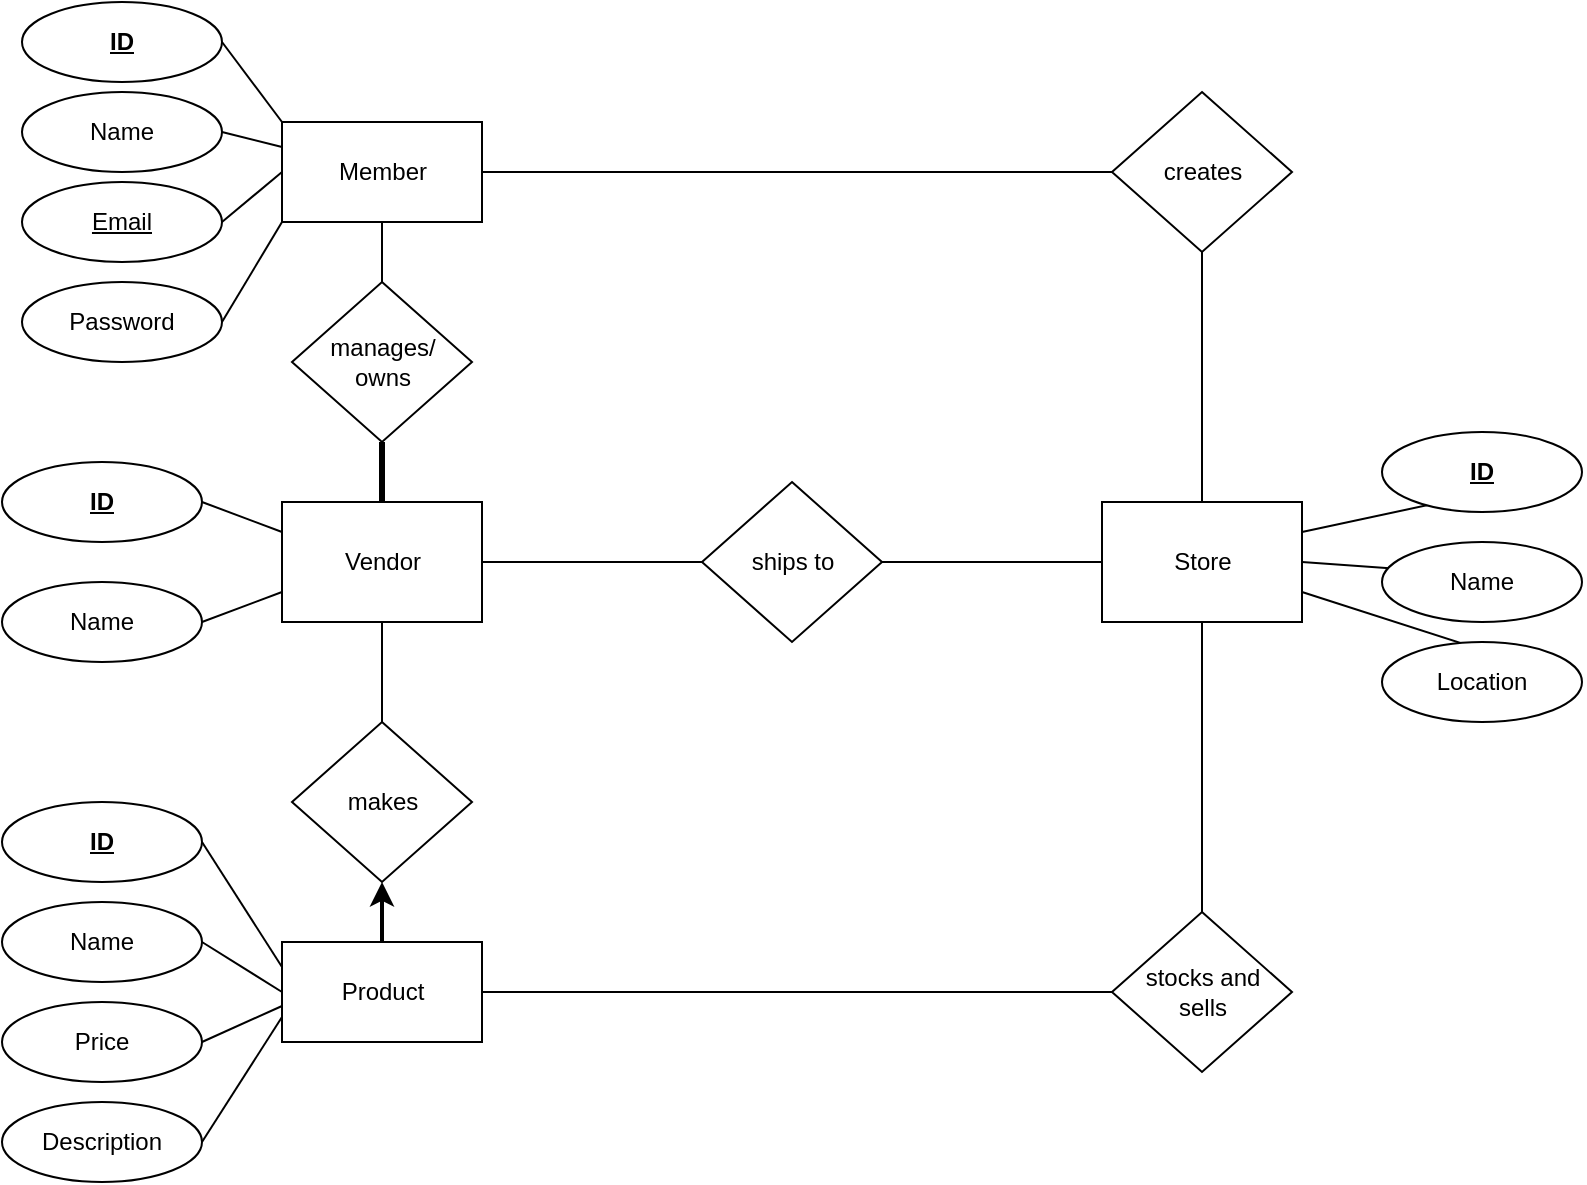 <mxfile version="20.8.23" type="device"><diagram id="R2lEEEUBdFMjLlhIrx00" name="Page-1"><mxGraphModel dx="1434" dy="1888" grid="1" gridSize="10" guides="1" tooltips="1" connect="1" arrows="1" fold="1" page="1" pageScale="1" pageWidth="850" pageHeight="1100" math="0" shadow="0" extFonts="Permanent Marker^https://fonts.googleapis.com/css?family=Permanent+Marker"><root><mxCell id="0"/><mxCell id="1" parent="0"/><mxCell id="DI8OGyWFJilG1jeVDzvD-33" style="edgeStyle=none;rounded=0;orthogonalLoop=1;jettySize=auto;html=1;exitX=0;exitY=0;exitDx=0;exitDy=0;entryX=1;entryY=0.5;entryDx=0;entryDy=0;startArrow=none;startFill=0;endArrow=none;endFill=0;" parent="1" source="DI8OGyWFJilG1jeVDzvD-25" target="DI8OGyWFJilG1jeVDzvD-26" edge="1"><mxGeometry relative="1" as="geometry"/></mxCell><mxCell id="DI8OGyWFJilG1jeVDzvD-35" style="edgeStyle=none;rounded=0;orthogonalLoop=1;jettySize=auto;html=1;exitX=0;exitY=0.25;exitDx=0;exitDy=0;entryX=1;entryY=0.5;entryDx=0;entryDy=0;startArrow=none;startFill=0;endArrow=none;endFill=0;" parent="1" source="DI8OGyWFJilG1jeVDzvD-25" target="DI8OGyWFJilG1jeVDzvD-34" edge="1"><mxGeometry relative="1" as="geometry"/></mxCell><mxCell id="DI8OGyWFJilG1jeVDzvD-43" style="edgeStyle=none;rounded=0;orthogonalLoop=1;jettySize=auto;html=1;exitX=0.5;exitY=1;exitDx=0;exitDy=0;entryX=0.5;entryY=0;entryDx=0;entryDy=0;startArrow=none;startFill=0;endArrow=none;endFill=0;" parent="1" source="DI8OGyWFJilG1jeVDzvD-25" target="DI8OGyWFJilG1jeVDzvD-41" edge="1"><mxGeometry relative="1" as="geometry"/></mxCell><mxCell id="DI8OGyWFJilG1jeVDzvD-77" style="edgeStyle=none;rounded=0;comic=0;jumpSize=6;orthogonalLoop=1;jettySize=auto;html=1;exitX=1;exitY=0.5;exitDx=0;exitDy=0;entryX=0;entryY=0.5;entryDx=0;entryDy=0;shadow=0;startArrow=none;startFill=0;endArrow=none;endFill=0;strokeColor=#000000;strokeWidth=1;fontSize=12;" parent="1" source="DI8OGyWFJilG1jeVDzvD-25" target="DI8OGyWFJilG1jeVDzvD-75" edge="1"><mxGeometry relative="1" as="geometry"/></mxCell><mxCell id="DI8OGyWFJilG1jeVDzvD-25" value="Member" style="html=1;dashed=0;whitespace=wrap;" parent="1" vertex="1"><mxGeometry x="240" y="50" width="100" height="50" as="geometry"/></mxCell><mxCell id="DI8OGyWFJilG1jeVDzvD-26" value="ID" style="ellipse;whiteSpace=wrap;html=1;align=center;fontStyle=5" parent="1" vertex="1"><mxGeometry x="110" y="-10" width="100" height="40" as="geometry"/></mxCell><mxCell id="DI8OGyWFJilG1jeVDzvD-34" value="Name" style="ellipse;whiteSpace=wrap;html=1;align=center;fontStyle=0" parent="1" vertex="1"><mxGeometry x="110" y="35" width="100" height="40" as="geometry"/></mxCell><mxCell id="DI8OGyWFJilG1jeVDzvD-38" style="edgeStyle=none;rounded=0;orthogonalLoop=1;jettySize=auto;html=1;exitX=0;exitY=0.25;exitDx=0;exitDy=0;entryX=1;entryY=0.5;entryDx=0;entryDy=0;startArrow=none;startFill=0;endArrow=none;endFill=0;" parent="1" source="DI8OGyWFJilG1jeVDzvD-36" target="DI8OGyWFJilG1jeVDzvD-37" edge="1"><mxGeometry relative="1" as="geometry"/></mxCell><mxCell id="DI8OGyWFJilG1jeVDzvD-40" style="edgeStyle=none;rounded=0;orthogonalLoop=1;jettySize=auto;html=1;exitX=0;exitY=0.75;exitDx=0;exitDy=0;entryX=1;entryY=0.5;entryDx=0;entryDy=0;startArrow=none;startFill=0;endArrow=none;endFill=0;" parent="1" source="DI8OGyWFJilG1jeVDzvD-36" target="DI8OGyWFJilG1jeVDzvD-39" edge="1"><mxGeometry relative="1" as="geometry"/></mxCell><mxCell id="DI8OGyWFJilG1jeVDzvD-44" style="edgeStyle=none;orthogonalLoop=1;jettySize=auto;html=1;exitX=0.5;exitY=0;exitDx=0;exitDy=0;entryX=0.5;entryY=1;entryDx=0;entryDy=0;startArrow=none;startFill=0;endArrow=none;endFill=0;strokeColor=#000000;rounded=0;shadow=0;comic=0;jumpSize=6;strokeWidth=3;" parent="1" source="DI8OGyWFJilG1jeVDzvD-36" target="DI8OGyWFJilG1jeVDzvD-41" edge="1"><mxGeometry relative="1" as="geometry"/></mxCell><mxCell id="DI8OGyWFJilG1jeVDzvD-60" style="edgeStyle=none;rounded=0;comic=0;jumpSize=6;orthogonalLoop=1;jettySize=auto;html=1;exitX=0.5;exitY=1;exitDx=0;exitDy=0;entryX=0.5;entryY=0;entryDx=0;entryDy=0;shadow=0;startArrow=none;startFill=0;endArrow=none;endFill=0;strokeColor=#000000;strokeWidth=1;fontSize=12;" parent="1" source="DI8OGyWFJilG1jeVDzvD-36" target="DI8OGyWFJilG1jeVDzvD-59" edge="1"><mxGeometry relative="1" as="geometry"/></mxCell><mxCell id="DI8OGyWFJilG1jeVDzvD-36" value="Vendor" style="html=1;dashed=0;whitespace=wrap;" parent="1" vertex="1"><mxGeometry x="240" y="240" width="100" height="60" as="geometry"/></mxCell><mxCell id="DI8OGyWFJilG1jeVDzvD-37" value="ID" style="ellipse;whiteSpace=wrap;html=1;align=center;fontStyle=5" parent="1" vertex="1"><mxGeometry x="100" y="220" width="100" height="40" as="geometry"/></mxCell><mxCell id="DI8OGyWFJilG1jeVDzvD-39" value="Name" style="ellipse;whiteSpace=wrap;html=1;align=center;fontStyle=0" parent="1" vertex="1"><mxGeometry x="100" y="280" width="100" height="40" as="geometry"/></mxCell><mxCell id="DI8OGyWFJilG1jeVDzvD-41" value="manages/&lt;br&gt;owns" style="shape=rhombus;html=1;dashed=0;whitespace=wrap;perimeter=rhombusPerimeter;aspect=fixed;" parent="1" vertex="1"><mxGeometry x="245" y="130" width="90" height="80" as="geometry"/></mxCell><mxCell id="DI8OGyWFJilG1jeVDzvD-50" style="edgeStyle=none;rounded=0;comic=0;jumpSize=6;orthogonalLoop=1;jettySize=auto;html=1;exitX=0;exitY=0.25;exitDx=0;exitDy=0;entryX=1;entryY=0.5;entryDx=0;entryDy=0;shadow=0;startArrow=none;startFill=0;endArrow=none;endFill=0;strokeColor=#000000;strokeWidth=1;fontSize=12;" parent="1" source="DI8OGyWFJilG1jeVDzvD-48" target="DI8OGyWFJilG1jeVDzvD-49" edge="1"><mxGeometry relative="1" as="geometry"/></mxCell><mxCell id="DI8OGyWFJilG1jeVDzvD-52" style="edgeStyle=none;rounded=0;comic=0;jumpSize=6;orthogonalLoop=1;jettySize=auto;html=1;entryX=1;entryY=0.5;entryDx=0;entryDy=0;shadow=0;startArrow=none;startFill=0;endArrow=none;endFill=0;strokeColor=#000000;strokeWidth=1;fontSize=12;" parent="1" target="DI8OGyWFJilG1jeVDzvD-51" edge="1"><mxGeometry relative="1" as="geometry"><mxPoint x="240" y="485" as="sourcePoint"/></mxGeometry></mxCell><mxCell id="DI8OGyWFJilG1jeVDzvD-55" style="edgeStyle=none;rounded=0;comic=0;jumpSize=6;orthogonalLoop=1;jettySize=auto;html=1;exitX=0;exitY=0.64;exitDx=0;exitDy=0;entryX=1;entryY=0.5;entryDx=0;entryDy=0;shadow=0;startArrow=none;startFill=0;endArrow=none;endFill=0;strokeColor=#000000;strokeWidth=1;fontSize=12;exitPerimeter=0;" parent="1" source="DI8OGyWFJilG1jeVDzvD-48" target="DI8OGyWFJilG1jeVDzvD-53" edge="1"><mxGeometry relative="1" as="geometry"/></mxCell><mxCell id="DI8OGyWFJilG1jeVDzvD-58" style="edgeStyle=none;rounded=0;comic=0;jumpSize=6;orthogonalLoop=1;jettySize=auto;html=1;exitX=0;exitY=0.75;exitDx=0;exitDy=0;entryX=1;entryY=0.5;entryDx=0;entryDy=0;shadow=0;startArrow=none;startFill=0;endArrow=none;endFill=0;strokeColor=#000000;strokeWidth=1;fontSize=12;" parent="1" source="DI8OGyWFJilG1jeVDzvD-48" target="DI8OGyWFJilG1jeVDzvD-56" edge="1"><mxGeometry relative="1" as="geometry"/></mxCell><mxCell id="DI8OGyWFJilG1jeVDzvD-73" style="edgeStyle=none;rounded=0;comic=0;jumpSize=6;orthogonalLoop=1;jettySize=auto;html=1;exitX=1;exitY=0.5;exitDx=0;exitDy=0;entryX=0;entryY=0.5;entryDx=0;entryDy=0;shadow=0;startArrow=none;startFill=0;endArrow=none;endFill=0;strokeColor=#000000;strokeWidth=1;fontSize=12;" parent="1" source="DI8OGyWFJilG1jeVDzvD-48" target="DI8OGyWFJilG1jeVDzvD-71" edge="1"><mxGeometry relative="1" as="geometry"/></mxCell><mxCell id="DI8OGyWFJilG1jeVDzvD-48" value="Product" style="html=1;dashed=0;whitespace=wrap;fontSize=12;" parent="1" vertex="1"><mxGeometry x="240" y="460" width="100" height="50" as="geometry"/></mxCell><mxCell id="DI8OGyWFJilG1jeVDzvD-49" value="ID" style="ellipse;whiteSpace=wrap;html=1;align=center;fontSize=12;fontStyle=5" parent="1" vertex="1"><mxGeometry x="100" y="390" width="100" height="40" as="geometry"/></mxCell><mxCell id="DI8OGyWFJilG1jeVDzvD-51" value="Name" style="ellipse;whiteSpace=wrap;html=1;align=center;fontSize=12;" parent="1" vertex="1"><mxGeometry x="100" y="440" width="100" height="40" as="geometry"/></mxCell><mxCell id="DI8OGyWFJilG1jeVDzvD-53" value="Price" style="ellipse;whiteSpace=wrap;html=1;align=center;fontSize=12;" parent="1" vertex="1"><mxGeometry x="100" y="490" width="100" height="40" as="geometry"/></mxCell><mxCell id="DI8OGyWFJilG1jeVDzvD-56" value="Description" style="ellipse;whiteSpace=wrap;html=1;align=center;fontSize=12;" parent="1" vertex="1"><mxGeometry x="100" y="540" width="100" height="40" as="geometry"/></mxCell><mxCell id="DI8OGyWFJilG1jeVDzvD-57" style="edgeStyle=none;rounded=0;comic=0;jumpSize=6;orthogonalLoop=1;jettySize=auto;html=1;exitX=0;exitY=0.25;exitDx=0;exitDy=0;entryX=0;entryY=0.5;entryDx=0;entryDy=0;shadow=0;startArrow=none;startFill=0;endArrow=none;endFill=0;strokeColor=#000000;strokeWidth=1;fontSize=12;" parent="1" source="DI8OGyWFJilG1jeVDzvD-48" target="DI8OGyWFJilG1jeVDzvD-48" edge="1"><mxGeometry relative="1" as="geometry"/></mxCell><mxCell id="DI8OGyWFJilG1jeVDzvD-59" value="makes" style="shape=rhombus;html=1;dashed=0;whitespace=wrap;perimeter=rhombusPerimeter;fontSize=12;" parent="1" vertex="1"><mxGeometry x="245" y="350" width="90" height="80" as="geometry"/></mxCell><mxCell id="DI8OGyWFJilG1jeVDzvD-65" style="edgeStyle=none;rounded=0;comic=0;jumpSize=6;orthogonalLoop=1;jettySize=auto;html=1;exitX=1;exitY=0.25;exitDx=0;exitDy=0;entryX=1;entryY=0.5;entryDx=0;entryDy=0;shadow=0;startArrow=none;startFill=0;endArrow=none;endFill=0;strokeColor=#000000;strokeWidth=1;fontSize=12;" parent="1" source="DI8OGyWFJilG1jeVDzvD-62" target="DI8OGyWFJilG1jeVDzvD-63" edge="1"><mxGeometry relative="1" as="geometry"/></mxCell><mxCell id="DI8OGyWFJilG1jeVDzvD-69" style="edgeStyle=none;rounded=0;comic=0;jumpSize=6;orthogonalLoop=1;jettySize=auto;html=1;exitX=1;exitY=0.75;exitDx=0;exitDy=0;shadow=0;startArrow=none;startFill=0;endArrow=none;endFill=0;strokeColor=#000000;strokeWidth=1;fontSize=12;entryX=1;entryY=0.5;entryDx=0;entryDy=0;" parent="1" source="DI8OGyWFJilG1jeVDzvD-62" target="DI8OGyWFJilG1jeVDzvD-68" edge="1"><mxGeometry relative="1" as="geometry"><mxPoint x="610" y="345" as="targetPoint"/></mxGeometry></mxCell><mxCell id="DI8OGyWFJilG1jeVDzvD-72" style="edgeStyle=none;rounded=0;comic=0;jumpSize=6;orthogonalLoop=1;jettySize=auto;html=1;entryX=0.5;entryY=0;entryDx=0;entryDy=0;shadow=0;startArrow=none;startFill=0;endArrow=none;endFill=0;strokeColor=#000000;strokeWidth=1;fontSize=12;" parent="1" source="DI8OGyWFJilG1jeVDzvD-62" target="DI8OGyWFJilG1jeVDzvD-71" edge="1"><mxGeometry relative="1" as="geometry"/></mxCell><mxCell id="DI8OGyWFJilG1jeVDzvD-62" value="Store" style="html=1;dashed=0;whitespace=wrap;fontSize=12;" parent="1" vertex="1"><mxGeometry x="650" y="240" width="100" height="60" as="geometry"/></mxCell><mxCell id="DI8OGyWFJilG1jeVDzvD-63" value="ID" style="ellipse;whiteSpace=wrap;html=1;align=center;fontSize=12;fontStyle=5" parent="1" vertex="1"><mxGeometry x="790" y="205" width="100" height="40" as="geometry"/></mxCell><mxCell id="DI8OGyWFJilG1jeVDzvD-67" style="edgeStyle=none;rounded=0;comic=0;jumpSize=6;orthogonalLoop=1;jettySize=auto;html=1;exitX=1;exitY=0.5;exitDx=0;exitDy=0;entryX=1;entryY=0.5;entryDx=0;entryDy=0;shadow=0;startArrow=none;startFill=0;endArrow=none;endFill=0;strokeColor=#000000;strokeWidth=1;fontSize=12;" parent="1" source="DI8OGyWFJilG1jeVDzvD-66" target="DI8OGyWFJilG1jeVDzvD-62" edge="1"><mxGeometry relative="1" as="geometry"/></mxCell><mxCell id="DI8OGyWFJilG1jeVDzvD-66" value="Name" style="ellipse;whiteSpace=wrap;html=1;align=center;fontSize=12;" parent="1" vertex="1"><mxGeometry x="790" y="260" width="100" height="40" as="geometry"/></mxCell><mxCell id="DI8OGyWFJilG1jeVDzvD-68" value="Location" style="ellipse;whiteSpace=wrap;html=1;align=center;fontSize=12;" parent="1" vertex="1"><mxGeometry x="790" y="310" width="100" height="40" as="geometry"/></mxCell><mxCell id="DI8OGyWFJilG1jeVDzvD-71" value="stocks and&lt;br&gt;sells" style="shape=rhombus;html=1;dashed=0;whitespace=wrap;perimeter=rhombusPerimeter;fontSize=12;" parent="1" vertex="1"><mxGeometry x="655" y="445" width="90" height="80" as="geometry"/></mxCell><mxCell id="DI8OGyWFJilG1jeVDzvD-75" value="creates" style="shape=rhombus;html=1;dashed=0;whitespace=wrap;perimeter=rhombusPerimeter;fontSize=12;" parent="1" vertex="1"><mxGeometry x="655" y="35" width="90" height="80" as="geometry"/></mxCell><mxCell id="mgqXtOt2rgbC0jfQHrGu-1" value="" style="endArrow=classic;html=1;rounded=0;entryX=0.5;entryY=1;entryDx=0;entryDy=0;exitX=0.5;exitY=0;exitDx=0;exitDy=0;strokeWidth=2;" parent="1" source="DI8OGyWFJilG1jeVDzvD-48" target="DI8OGyWFJilG1jeVDzvD-59" edge="1"><mxGeometry width="50" height="50" relative="1" as="geometry"><mxPoint x="400" y="430" as="sourcePoint"/><mxPoint x="450" y="380" as="targetPoint"/></mxGeometry></mxCell><mxCell id="x_dj6BNe-1BL_mvLrmls-4" value="ships to" style="shape=rhombus;html=1;dashed=0;whitespace=wrap;perimeter=rhombusPerimeter;fontSize=12;" parent="1" vertex="1"><mxGeometry x="450" y="230" width="90" height="80" as="geometry"/></mxCell><mxCell id="x_dj6BNe-1BL_mvLrmls-9" value="" style="endArrow=none;html=1;rounded=0;exitX=1;exitY=0.5;exitDx=0;exitDy=0;entryX=0;entryY=0.5;entryDx=0;entryDy=0;" parent="1" source="DI8OGyWFJilG1jeVDzvD-36" target="x_dj6BNe-1BL_mvLrmls-4" edge="1"><mxGeometry width="50" height="50" relative="1" as="geometry"><mxPoint x="400" y="430" as="sourcePoint"/><mxPoint x="450" y="380" as="targetPoint"/></mxGeometry></mxCell><mxCell id="x_dj6BNe-1BL_mvLrmls-10" value="" style="endArrow=none;html=1;rounded=0;entryX=0;entryY=0.5;entryDx=0;entryDy=0;exitX=1;exitY=0.5;exitDx=0;exitDy=0;" parent="1" source="x_dj6BNe-1BL_mvLrmls-4" target="DI8OGyWFJilG1jeVDzvD-62" edge="1"><mxGeometry width="50" height="50" relative="1" as="geometry"><mxPoint x="400" y="430" as="sourcePoint"/><mxPoint x="450" y="380" as="targetPoint"/></mxGeometry></mxCell><mxCell id="x_dj6BNe-1BL_mvLrmls-14" value="Email" style="ellipse;whiteSpace=wrap;html=1;align=center;fontStyle=4" parent="1" vertex="1"><mxGeometry x="110" y="80" width="100" height="40" as="geometry"/></mxCell><mxCell id="x_dj6BNe-1BL_mvLrmls-15" value="" style="endArrow=none;html=1;rounded=0;entryX=0;entryY=0.5;entryDx=0;entryDy=0;exitX=1;exitY=0.5;exitDx=0;exitDy=0;" parent="1" source="x_dj6BNe-1BL_mvLrmls-14" target="DI8OGyWFJilG1jeVDzvD-25" edge="1"><mxGeometry width="50" height="50" relative="1" as="geometry"><mxPoint x="400" y="310" as="sourcePoint"/><mxPoint x="450" y="260" as="targetPoint"/></mxGeometry></mxCell><mxCell id="x_dj6BNe-1BL_mvLrmls-17" value="Password" style="ellipse;whiteSpace=wrap;html=1;align=center;fontStyle=0" parent="1" vertex="1"><mxGeometry x="110" y="130" width="100" height="40" as="geometry"/></mxCell><mxCell id="x_dj6BNe-1BL_mvLrmls-18" value="" style="endArrow=none;html=1;rounded=0;entryX=0;entryY=1;entryDx=0;entryDy=0;exitX=1;exitY=0.5;exitDx=0;exitDy=0;" parent="1" source="x_dj6BNe-1BL_mvLrmls-17" target="DI8OGyWFJilG1jeVDzvD-25" edge="1"><mxGeometry width="50" height="50" relative="1" as="geometry"><mxPoint x="400" y="310" as="sourcePoint"/><mxPoint x="450" y="260" as="targetPoint"/></mxGeometry></mxCell><mxCell id="Qu-OMXyFaR3Y0JRNzabI-1" value="" style="endArrow=none;html=1;rounded=0;strokeWidth=1;entryX=0.5;entryY=1;entryDx=0;entryDy=0;exitX=0.5;exitY=0;exitDx=0;exitDy=0;" edge="1" parent="1" source="DI8OGyWFJilG1jeVDzvD-62" target="DI8OGyWFJilG1jeVDzvD-75"><mxGeometry width="50" height="50" relative="1" as="geometry"><mxPoint x="520" y="400" as="sourcePoint"/><mxPoint x="570" y="350" as="targetPoint"/><Array as="points"/></mxGeometry></mxCell></root></mxGraphModel></diagram></mxfile>